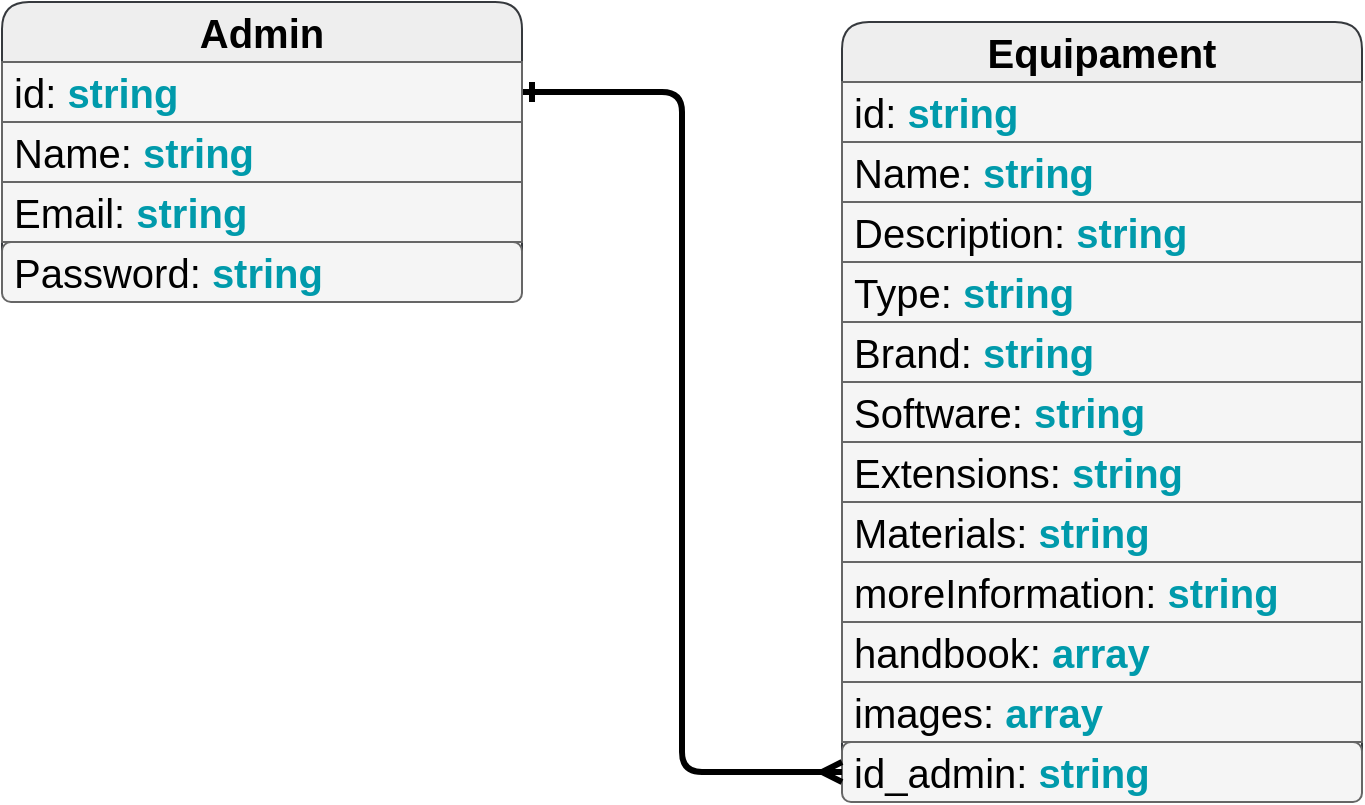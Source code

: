 <mxfile>
    <diagram id="6Jd3ulxsTY2EcVSpjH9z" name="Page-1">
        <mxGraphModel dx="399" dy="922" grid="1" gridSize="10" guides="1" tooltips="1" connect="1" arrows="1" fold="1" page="1" pageScale="1" pageWidth="850" pageHeight="1100" math="0" shadow="0">
            <root>
                <mxCell id="0"/>
                <mxCell id="1" parent="0"/>
                <mxCell id="17" value="Equipament" style="swimlane;fontStyle=1;childLayout=stackLayout;horizontal=1;startSize=30;horizontalStack=0;resizeParent=1;resizeParentMax=0;resizeLast=0;collapsible=1;marginBottom=0;whiteSpace=wrap;html=1;fillColor=#eeeeee;strokeColor=#36393d;fontColor=#000000;labelBackgroundColor=none;fontSize=20;rounded=1;" vertex="1" parent="1">
                    <mxGeometry x="480" y="130" width="260" height="390" as="geometry"/>
                </mxCell>
                <mxCell id="18" value="id: &lt;font color=&quot;#009aab&quot;&gt;&lt;b&gt;string&lt;/b&gt;&lt;/font&gt;" style="text;strokeColor=#666666;fillColor=#f5f5f5;align=left;verticalAlign=middle;spacingLeft=4;spacingRight=4;overflow=hidden;points=[[0,0.5],[1,0.5]];portConstraint=eastwest;rotatable=0;whiteSpace=wrap;html=1;fontSize=20;fontColor=#000000;" vertex="1" parent="17">
                    <mxGeometry y="30" width="260" height="30" as="geometry"/>
                </mxCell>
                <mxCell id="19" value="Name:&amp;nbsp;&lt;b style=&quot;color: rgb(0, 154, 171);&quot;&gt;string&lt;/b&gt;" style="text;strokeColor=#666666;fillColor=#f5f5f5;align=left;verticalAlign=middle;spacingLeft=4;spacingRight=4;overflow=hidden;points=[[0,0.5],[1,0.5]];portConstraint=eastwest;rotatable=0;whiteSpace=wrap;html=1;fontSize=20;fontColor=#000000;" vertex="1" parent="17">
                    <mxGeometry y="60" width="260" height="30" as="geometry"/>
                </mxCell>
                <mxCell id="20" value="Description:&amp;nbsp;&lt;b style=&quot;color: rgb(0, 154, 171);&quot;&gt;string&lt;/b&gt;" style="text;strokeColor=#666666;fillColor=#f5f5f5;align=left;verticalAlign=middle;spacingLeft=4;spacingRight=4;overflow=hidden;points=[[0,0.5],[1,0.5]];portConstraint=eastwest;rotatable=0;whiteSpace=wrap;html=1;fontSize=20;fontColor=#000000;" vertex="1" parent="17">
                    <mxGeometry y="90" width="260" height="30" as="geometry"/>
                </mxCell>
                <mxCell id="21" value="Type:&amp;nbsp;&lt;b style=&quot;color: rgb(0, 154, 171);&quot;&gt;string&lt;/b&gt;" style="text;strokeColor=#666666;fillColor=#f5f5f5;align=left;verticalAlign=middle;spacingLeft=4;spacingRight=4;overflow=hidden;points=[[0,0.5],[1,0.5]];portConstraint=eastwest;rotatable=0;whiteSpace=wrap;html=1;fontSize=20;fontColor=#000000;" vertex="1" parent="17">
                    <mxGeometry y="120" width="260" height="30" as="geometry"/>
                </mxCell>
                <mxCell id="22" value="Brand:&amp;nbsp;&lt;b style=&quot;color: rgb(0, 154, 171);&quot;&gt;string&lt;/b&gt;" style="text;strokeColor=#666666;fillColor=#f5f5f5;align=left;verticalAlign=middle;spacingLeft=4;spacingRight=4;overflow=hidden;points=[[0,0.5],[1,0.5]];portConstraint=eastwest;rotatable=0;whiteSpace=wrap;html=1;fontSize=20;fontColor=#000000;" vertex="1" parent="17">
                    <mxGeometry y="150" width="260" height="30" as="geometry"/>
                </mxCell>
                <mxCell id="23" value="Software:&amp;nbsp;&lt;b style=&quot;color: rgb(0, 154, 171);&quot;&gt;string&lt;/b&gt;" style="text;strokeColor=#666666;fillColor=#f5f5f5;align=left;verticalAlign=middle;spacingLeft=4;spacingRight=4;overflow=hidden;points=[[0,0.5],[1,0.5]];portConstraint=eastwest;rotatable=0;whiteSpace=wrap;html=1;fontSize=20;fontColor=#000000;" vertex="1" parent="17">
                    <mxGeometry y="180" width="260" height="30" as="geometry"/>
                </mxCell>
                <mxCell id="24" value="Extensions:&amp;nbsp;&lt;b style=&quot;color: rgb(0, 154, 171);&quot;&gt;string&lt;/b&gt;" style="text;strokeColor=#666666;fillColor=#f5f5f5;align=left;verticalAlign=middle;spacingLeft=4;spacingRight=4;overflow=hidden;points=[[0,0.5],[1,0.5]];portConstraint=eastwest;rotatable=0;whiteSpace=wrap;html=1;fontSize=20;fontColor=#000000;" vertex="1" parent="17">
                    <mxGeometry y="210" width="260" height="30" as="geometry"/>
                </mxCell>
                <mxCell id="25" value="Materials:&amp;nbsp;&lt;b style=&quot;color: rgb(0, 154, 171);&quot;&gt;string&lt;/b&gt;" style="text;strokeColor=#666666;fillColor=#f5f5f5;align=left;verticalAlign=middle;spacingLeft=4;spacingRight=4;overflow=hidden;points=[[0,0.5],[1,0.5]];portConstraint=eastwest;rotatable=0;whiteSpace=wrap;html=1;fontSize=20;fontColor=#000000;" vertex="1" parent="17">
                    <mxGeometry y="240" width="260" height="30" as="geometry"/>
                </mxCell>
                <mxCell id="27" value="moreInformation:&amp;nbsp;&lt;b style=&quot;color: rgb(0, 154, 171);&quot;&gt;string&lt;/b&gt;" style="text;strokeColor=#666666;fillColor=#f5f5f5;align=left;verticalAlign=middle;spacingLeft=4;spacingRight=4;overflow=hidden;points=[[0,0.5],[1,0.5]];portConstraint=eastwest;rotatable=0;whiteSpace=wrap;html=1;fontSize=20;fontColor=#000000;" vertex="1" parent="17">
                    <mxGeometry y="270" width="260" height="30" as="geometry"/>
                </mxCell>
                <mxCell id="28" value="handbook: &lt;font color=&quot;#009aab&quot;&gt;&lt;b&gt;array&lt;/b&gt;&lt;/font&gt;" style="text;strokeColor=#666666;fillColor=#f5f5f5;align=left;verticalAlign=middle;spacingLeft=4;spacingRight=4;overflow=hidden;points=[[0,0.5],[1,0.5]];portConstraint=eastwest;rotatable=0;whiteSpace=wrap;html=1;fontSize=20;fontColor=#000000;rounded=0;" vertex="1" parent="17">
                    <mxGeometry y="300" width="260" height="30" as="geometry"/>
                </mxCell>
                <mxCell id="50" value="images: &lt;font color=&quot;#009aab&quot;&gt;&lt;b&gt;array&lt;/b&gt;&lt;/font&gt;" style="text;strokeColor=#666666;fillColor=#f5f5f5;align=left;verticalAlign=middle;spacingLeft=4;spacingRight=4;overflow=hidden;points=[[0,0.5],[1,0.5]];portConstraint=eastwest;rotatable=0;whiteSpace=wrap;html=1;fontSize=20;fontColor=#000000;rounded=0;" vertex="1" parent="17">
                    <mxGeometry y="330" width="260" height="30" as="geometry"/>
                </mxCell>
                <mxCell id="49" value="id_admin:&amp;nbsp;&lt;b style=&quot;color: rgb(0, 154, 171);&quot;&gt;string&lt;/b&gt;" style="text;strokeColor=#666666;fillColor=#f5f5f5;align=left;verticalAlign=middle;spacingLeft=4;spacingRight=4;overflow=hidden;points=[[0,0.5],[1,0.5]];portConstraint=eastwest;rotatable=0;whiteSpace=wrap;html=1;fontSize=20;fontColor=#000000;rounded=1;" vertex="1" parent="17">
                    <mxGeometry y="360" width="260" height="30" as="geometry"/>
                </mxCell>
                <mxCell id="48" style="edgeStyle=orthogonalEdgeStyle;html=1;exitX=1;exitY=0.5;exitDx=0;exitDy=0;entryX=0;entryY=0.5;entryDx=0;entryDy=0;fontSize=20;fontColor=#009AAB;strokeWidth=3;endArrow=ERmany;endFill=0;startArrow=ERone;startFill=0;" edge="1" parent="1" source="38" target="49">
                    <mxGeometry relative="1" as="geometry"/>
                </mxCell>
                <mxCell id="37" value="Admin" style="swimlane;fontStyle=1;childLayout=stackLayout;horizontal=1;startSize=30;horizontalStack=0;resizeParent=1;resizeParentMax=0;resizeLast=0;collapsible=1;marginBottom=0;whiteSpace=wrap;html=1;fillColor=#eeeeee;strokeColor=#36393d;fontColor=#000000;labelBackgroundColor=none;fontSize=20;rounded=1;" vertex="1" parent="1">
                    <mxGeometry x="60" y="120" width="260" height="150" as="geometry"/>
                </mxCell>
                <mxCell id="38" value="id:&amp;nbsp;&lt;b style=&quot;color: rgb(0, 154, 171);&quot;&gt;string&lt;/b&gt;" style="text;strokeColor=#666666;fillColor=#f5f5f5;align=left;verticalAlign=middle;spacingLeft=4;spacingRight=4;overflow=hidden;points=[[0,0.5],[1,0.5]];portConstraint=eastwest;rotatable=0;whiteSpace=wrap;html=1;fontSize=20;fontColor=#000000;" vertex="1" parent="37">
                    <mxGeometry y="30" width="260" height="30" as="geometry"/>
                </mxCell>
                <mxCell id="39" value="Name:&amp;nbsp;&lt;b style=&quot;color: rgb(0, 154, 171);&quot;&gt;string&lt;/b&gt;" style="text;strokeColor=#666666;fillColor=#f5f5f5;align=left;verticalAlign=middle;spacingLeft=4;spacingRight=4;overflow=hidden;points=[[0,0.5],[1,0.5]];portConstraint=eastwest;rotatable=0;whiteSpace=wrap;html=1;fontSize=20;fontColor=#000000;" vertex="1" parent="37">
                    <mxGeometry y="60" width="260" height="30" as="geometry"/>
                </mxCell>
                <mxCell id="40" value="Email:&amp;nbsp;&lt;b style=&quot;color: rgb(0, 154, 171);&quot;&gt;string&lt;/b&gt;" style="text;strokeColor=#666666;fillColor=#f5f5f5;align=left;verticalAlign=middle;spacingLeft=4;spacingRight=4;overflow=hidden;points=[[0,0.5],[1,0.5]];portConstraint=eastwest;rotatable=0;whiteSpace=wrap;html=1;fontSize=20;fontColor=#000000;" vertex="1" parent="37">
                    <mxGeometry y="90" width="260" height="30" as="geometry"/>
                </mxCell>
                <mxCell id="41" value="Password:&amp;nbsp;&lt;b style=&quot;color: rgb(0, 154, 171);&quot;&gt;string&lt;/b&gt;" style="text;strokeColor=#666666;fillColor=#f5f5f5;align=left;verticalAlign=middle;spacingLeft=4;spacingRight=4;overflow=hidden;points=[[0,0.5],[1,0.5]];portConstraint=eastwest;rotatable=0;whiteSpace=wrap;html=1;fontSize=20;fontColor=#000000;rounded=1;" vertex="1" parent="37">
                    <mxGeometry y="120" width="260" height="30" as="geometry"/>
                </mxCell>
            </root>
        </mxGraphModel>
    </diagram>
</mxfile>